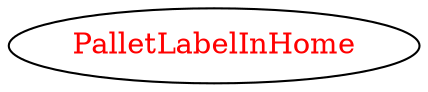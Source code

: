 digraph dependencyGraph {
 concentrate=true;
 ranksep="2.0";
 rankdir="LR"; 
 splines="ortho";
"PalletLabelInHome" [fontcolor="red"];
}